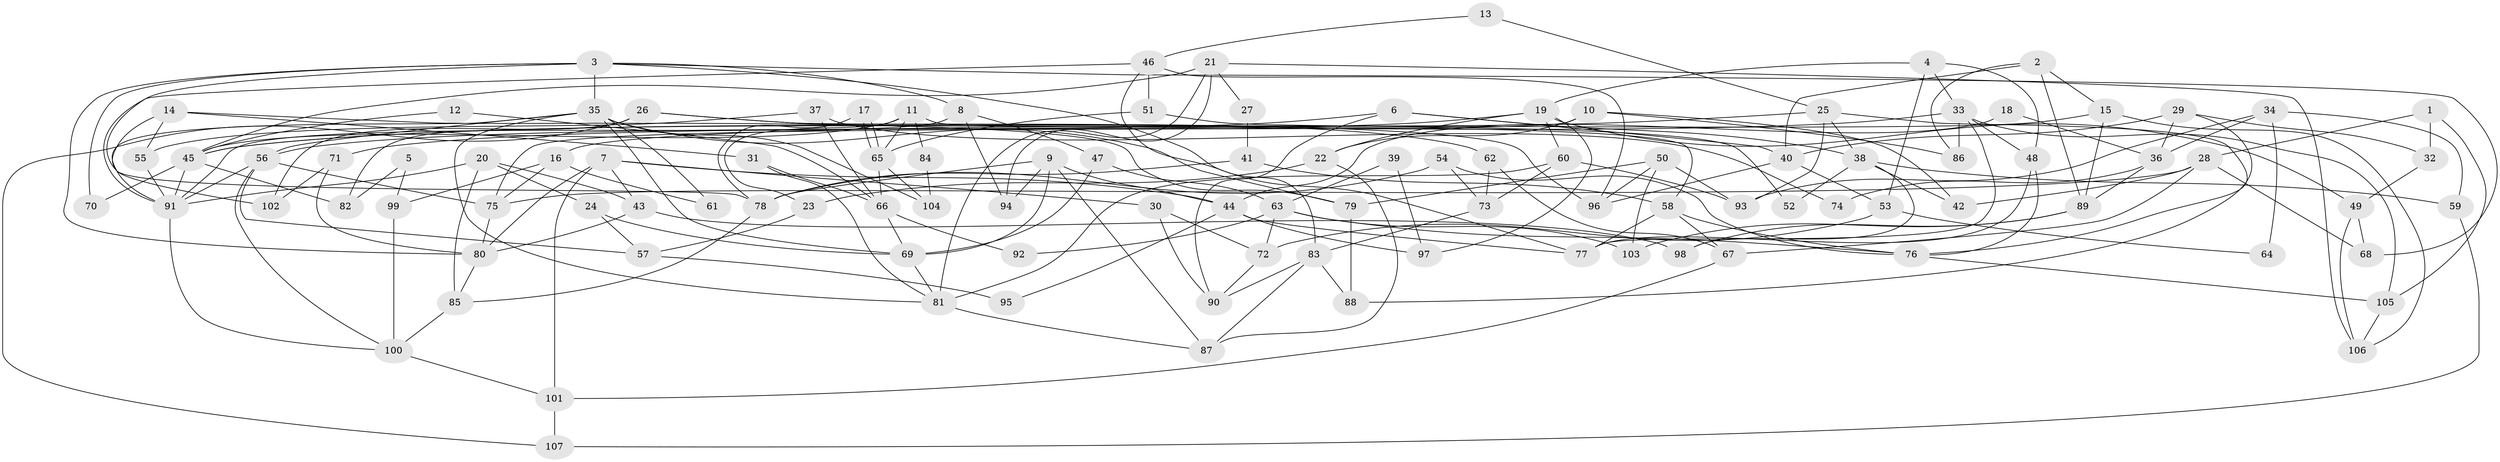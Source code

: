 // coarse degree distribution, {4: 0.1891891891891892, 7: 0.10810810810810811, 3: 0.22972972972972974, 5: 0.16216216216216217, 6: 0.10810810810810811, 2: 0.10810810810810811, 8: 0.05405405405405406, 11: 0.04054054054054054}
// Generated by graph-tools (version 1.1) at 2025/52/02/27/25 19:52:08]
// undirected, 107 vertices, 214 edges
graph export_dot {
graph [start="1"]
  node [color=gray90,style=filled];
  1;
  2;
  3;
  4;
  5;
  6;
  7;
  8;
  9;
  10;
  11;
  12;
  13;
  14;
  15;
  16;
  17;
  18;
  19;
  20;
  21;
  22;
  23;
  24;
  25;
  26;
  27;
  28;
  29;
  30;
  31;
  32;
  33;
  34;
  35;
  36;
  37;
  38;
  39;
  40;
  41;
  42;
  43;
  44;
  45;
  46;
  47;
  48;
  49;
  50;
  51;
  52;
  53;
  54;
  55;
  56;
  57;
  58;
  59;
  60;
  61;
  62;
  63;
  64;
  65;
  66;
  67;
  68;
  69;
  70;
  71;
  72;
  73;
  74;
  75;
  76;
  77;
  78;
  79;
  80;
  81;
  82;
  83;
  84;
  85;
  86;
  87;
  88;
  89;
  90;
  91;
  92;
  93;
  94;
  95;
  96;
  97;
  98;
  99;
  100;
  101;
  102;
  103;
  104;
  105;
  106;
  107;
  1 -- 28;
  1 -- 32;
  1 -- 105;
  2 -- 86;
  2 -- 15;
  2 -- 40;
  2 -- 89;
  3 -- 35;
  3 -- 8;
  3 -- 68;
  3 -- 70;
  3 -- 77;
  3 -- 78;
  3 -- 80;
  4 -- 53;
  4 -- 48;
  4 -- 19;
  4 -- 33;
  5 -- 99;
  5 -- 82;
  6 -- 40;
  6 -- 56;
  6 -- 38;
  6 -- 90;
  7 -- 80;
  7 -- 44;
  7 -- 30;
  7 -- 43;
  7 -- 101;
  8 -- 47;
  8 -- 94;
  8 -- 91;
  9 -- 87;
  9 -- 78;
  9 -- 44;
  9 -- 69;
  9 -- 94;
  10 -- 42;
  10 -- 75;
  10 -- 22;
  10 -- 86;
  11 -- 58;
  11 -- 45;
  11 -- 23;
  11 -- 65;
  11 -- 84;
  12 -- 66;
  12 -- 45;
  13 -- 25;
  13 -- 46;
  14 -- 102;
  14 -- 31;
  14 -- 55;
  14 -- 79;
  15 -- 106;
  15 -- 89;
  15 -- 16;
  16 -- 75;
  16 -- 61;
  16 -- 99;
  17 -- 78;
  17 -- 65;
  17 -- 65;
  18 -- 36;
  18 -- 44;
  19 -- 22;
  19 -- 49;
  19 -- 60;
  19 -- 71;
  19 -- 97;
  20 -- 43;
  20 -- 85;
  20 -- 24;
  20 -- 91;
  21 -- 81;
  21 -- 45;
  21 -- 27;
  21 -- 94;
  21 -- 106;
  22 -- 23;
  22 -- 87;
  23 -- 57;
  24 -- 69;
  24 -- 57;
  25 -- 38;
  25 -- 76;
  25 -- 45;
  25 -- 93;
  26 -- 96;
  26 -- 62;
  26 -- 82;
  26 -- 102;
  26 -- 107;
  27 -- 41;
  28 -- 68;
  28 -- 67;
  28 -- 42;
  28 -- 75;
  29 -- 40;
  29 -- 88;
  29 -- 32;
  29 -- 36;
  30 -- 90;
  30 -- 72;
  31 -- 81;
  31 -- 66;
  32 -- 49;
  33 -- 45;
  33 -- 48;
  33 -- 77;
  33 -- 86;
  33 -- 105;
  34 -- 36;
  34 -- 93;
  34 -- 59;
  34 -- 64;
  35 -- 91;
  35 -- 81;
  35 -- 56;
  35 -- 61;
  35 -- 69;
  35 -- 79;
  35 -- 104;
  36 -- 89;
  36 -- 74;
  37 -- 66;
  37 -- 55;
  37 -- 74;
  38 -- 59;
  38 -- 42;
  38 -- 52;
  38 -- 98;
  39 -- 97;
  39 -- 63;
  40 -- 96;
  40 -- 53;
  41 -- 58;
  41 -- 78;
  43 -- 80;
  43 -- 98;
  44 -- 77;
  44 -- 95;
  44 -- 97;
  45 -- 91;
  45 -- 70;
  45 -- 82;
  46 -- 83;
  46 -- 91;
  46 -- 51;
  46 -- 96;
  47 -- 63;
  47 -- 69;
  48 -- 77;
  48 -- 76;
  49 -- 106;
  49 -- 68;
  50 -- 103;
  50 -- 79;
  50 -- 93;
  50 -- 96;
  51 -- 65;
  51 -- 52;
  53 -- 72;
  53 -- 64;
  54 -- 76;
  54 -- 78;
  54 -- 73;
  55 -- 91;
  56 -- 91;
  56 -- 57;
  56 -- 75;
  56 -- 100;
  57 -- 95;
  58 -- 77;
  58 -- 76;
  58 -- 67;
  59 -- 107;
  60 -- 93;
  60 -- 73;
  60 -- 81;
  62 -- 73;
  62 -- 67;
  63 -- 76;
  63 -- 72;
  63 -- 92;
  63 -- 103;
  65 -- 66;
  65 -- 104;
  66 -- 69;
  66 -- 92;
  67 -- 101;
  69 -- 81;
  71 -- 80;
  71 -- 102;
  72 -- 90;
  73 -- 83;
  75 -- 80;
  76 -- 105;
  78 -- 85;
  79 -- 88;
  80 -- 85;
  81 -- 87;
  83 -- 87;
  83 -- 88;
  83 -- 90;
  84 -- 104;
  85 -- 100;
  89 -- 98;
  89 -- 103;
  91 -- 100;
  99 -- 100;
  100 -- 101;
  101 -- 107;
  105 -- 106;
}
